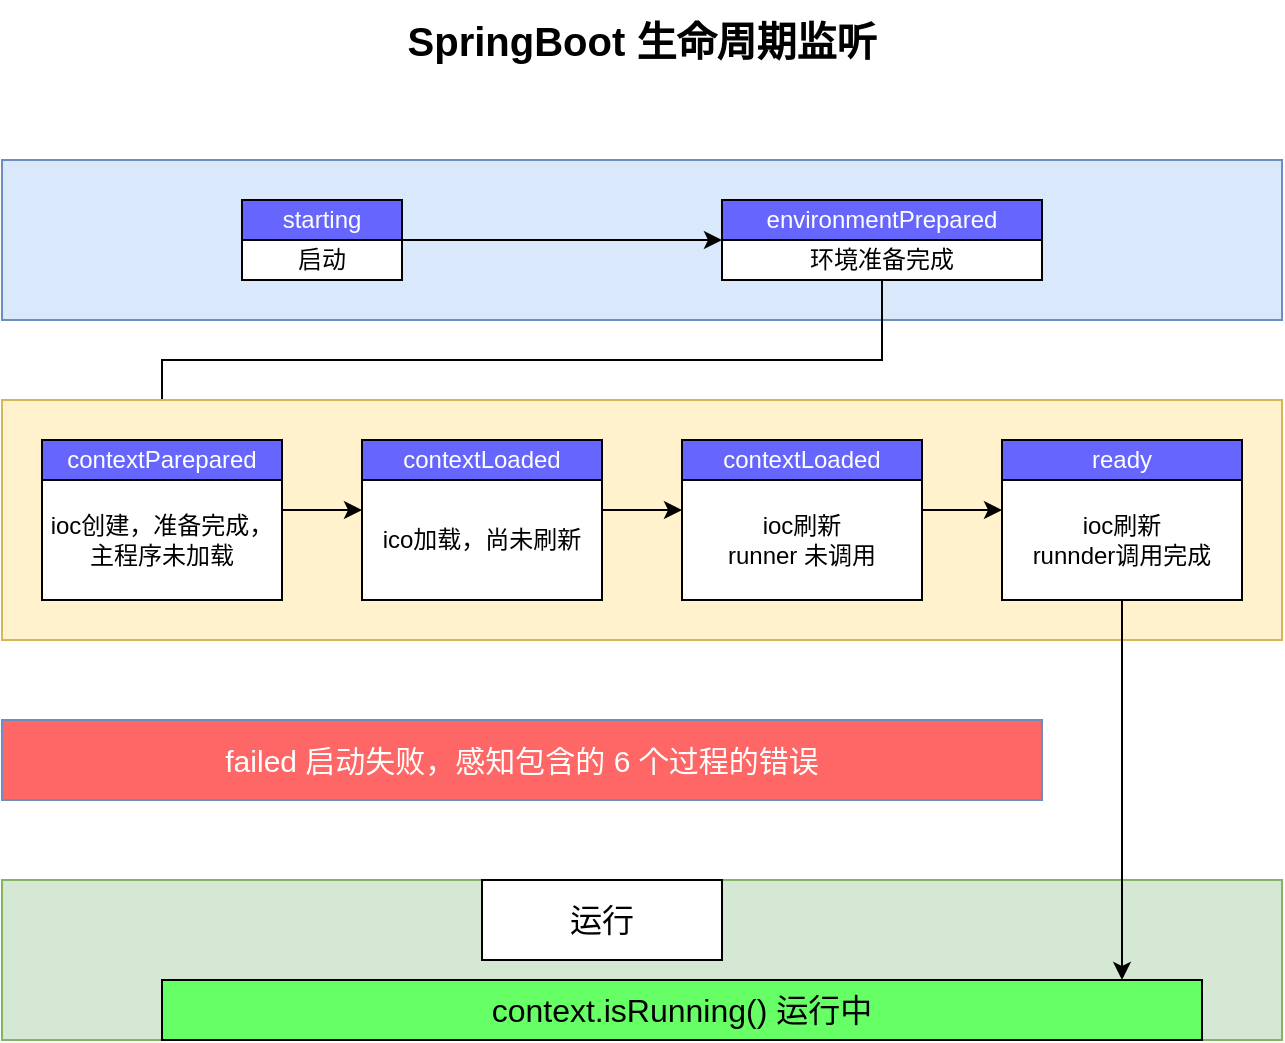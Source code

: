 <mxfile version="27.0.5">
  <diagram name="第 1 页" id="6LFTcnIBUGLzdqr5jMxb">
    <mxGraphModel dx="1415" dy="824" grid="1" gridSize="10" guides="1" tooltips="1" connect="1" arrows="1" fold="1" page="1" pageScale="1" pageWidth="827" pageHeight="1169" math="0" shadow="0">
      <root>
        <mxCell id="0" />
        <mxCell id="1" parent="0" />
        <mxCell id="ROnsR4GOjlWsxa634uoc-10" value="" style="rounded=0;whiteSpace=wrap;html=1;fillColor=#dae8fc;strokeColor=#6c8ebf;" vertex="1" parent="1">
          <mxGeometry x="80" y="200" width="640" height="80" as="geometry" />
        </mxCell>
        <mxCell id="ROnsR4GOjlWsxa634uoc-9" style="rounded=0;orthogonalLoop=1;jettySize=auto;html=1;exitX=1;exitY=1;exitDx=0;exitDy=0;entryX=0;entryY=0;entryDx=0;entryDy=0;" edge="1" parent="1" source="ROnsR4GOjlWsxa634uoc-1" target="ROnsR4GOjlWsxa634uoc-7">
          <mxGeometry relative="1" as="geometry" />
        </mxCell>
        <mxCell id="ROnsR4GOjlWsxa634uoc-1" value="starting" style="rounded=0;whiteSpace=wrap;html=1;fillColor=#6666FF;fontColor=#FFFFFF;" vertex="1" parent="1">
          <mxGeometry x="200" y="220" width="80" height="20" as="geometry" />
        </mxCell>
        <mxCell id="ROnsR4GOjlWsxa634uoc-2" value="&lt;b&gt;SpringBoot 生命周期监听&lt;/b&gt;" style="text;html=1;align=center;verticalAlign=middle;whiteSpace=wrap;rounded=0;fontSize=20;" vertex="1" parent="1">
          <mxGeometry x="280" y="120" width="240" height="40" as="geometry" />
        </mxCell>
        <mxCell id="ROnsR4GOjlWsxa634uoc-5" value="启动" style="rounded=0;whiteSpace=wrap;html=1;" vertex="1" parent="1">
          <mxGeometry x="200" y="240" width="80" height="20" as="geometry" />
        </mxCell>
        <mxCell id="ROnsR4GOjlWsxa634uoc-6" value="environmentPrepared" style="rounded=0;whiteSpace=wrap;html=1;fillColor=#6666FF;fontColor=#FFFFFF;" vertex="1" parent="1">
          <mxGeometry x="440" y="220" width="160" height="20" as="geometry" />
        </mxCell>
        <mxCell id="ROnsR4GOjlWsxa634uoc-42" style="edgeStyle=orthogonalEdgeStyle;rounded=0;orthogonalLoop=1;jettySize=auto;html=1;exitX=0.5;exitY=1;exitDx=0;exitDy=0;entryX=0.5;entryY=0;entryDx=0;entryDy=0;" edge="1" parent="1" source="ROnsR4GOjlWsxa634uoc-7" target="ROnsR4GOjlWsxa634uoc-12">
          <mxGeometry relative="1" as="geometry" />
        </mxCell>
        <mxCell id="ROnsR4GOjlWsxa634uoc-7" value="环境准备完成" style="rounded=0;whiteSpace=wrap;html=1;" vertex="1" parent="1">
          <mxGeometry x="440" y="240" width="160" height="20" as="geometry" />
        </mxCell>
        <mxCell id="ROnsR4GOjlWsxa634uoc-11" value="" style="rounded=0;whiteSpace=wrap;html=1;fillColor=#fff2cc;strokeColor=#d6b656;" vertex="1" parent="1">
          <mxGeometry x="80" y="320" width="640" height="120" as="geometry" />
        </mxCell>
        <mxCell id="ROnsR4GOjlWsxa634uoc-12" value="contextParepared" style="rounded=0;whiteSpace=wrap;html=1;fillColor=#6666FF;fontColor=#FFFFFF;" vertex="1" parent="1">
          <mxGeometry x="100" y="340" width="120" height="20" as="geometry" />
        </mxCell>
        <mxCell id="ROnsR4GOjlWsxa634uoc-27" style="edgeStyle=orthogonalEdgeStyle;rounded=0;orthogonalLoop=1;jettySize=auto;html=1;exitX=1;exitY=0.25;exitDx=0;exitDy=0;entryX=0;entryY=0.25;entryDx=0;entryDy=0;" edge="1" parent="1" source="ROnsR4GOjlWsxa634uoc-13" target="ROnsR4GOjlWsxa634uoc-15">
          <mxGeometry relative="1" as="geometry" />
        </mxCell>
        <mxCell id="ROnsR4GOjlWsxa634uoc-13" value="ioc创建，准备完成，&lt;div&gt;主程序未加载&lt;/div&gt;" style="rounded=0;whiteSpace=wrap;html=1;" vertex="1" parent="1">
          <mxGeometry x="100" y="360" width="120" height="60" as="geometry" />
        </mxCell>
        <mxCell id="ROnsR4GOjlWsxa634uoc-18" value="" style="group" vertex="1" connectable="0" parent="1">
          <mxGeometry x="260" y="340" width="120" height="80" as="geometry" />
        </mxCell>
        <mxCell id="ROnsR4GOjlWsxa634uoc-14" value="contextLoaded" style="rounded=0;whiteSpace=wrap;html=1;fillColor=#6666FF;fontColor=#FFFFFF;" vertex="1" parent="ROnsR4GOjlWsxa634uoc-18">
          <mxGeometry width="120" height="20" as="geometry" />
        </mxCell>
        <mxCell id="ROnsR4GOjlWsxa634uoc-15" value="ico加载，尚未刷新" style="rounded=0;whiteSpace=wrap;html=1;" vertex="1" parent="ROnsR4GOjlWsxa634uoc-18">
          <mxGeometry y="20" width="120" height="60" as="geometry" />
        </mxCell>
        <mxCell id="ROnsR4GOjlWsxa634uoc-20" value="" style="group" vertex="1" connectable="0" parent="1">
          <mxGeometry x="580" y="340" width="120" height="80" as="geometry" />
        </mxCell>
        <mxCell id="ROnsR4GOjlWsxa634uoc-21" value="ready" style="rounded=0;whiteSpace=wrap;html=1;fillColor=#6666FF;fontColor=#FFFFFF;" vertex="1" parent="ROnsR4GOjlWsxa634uoc-20">
          <mxGeometry width="120" height="20" as="geometry" />
        </mxCell>
        <mxCell id="ROnsR4GOjlWsxa634uoc-22" value="ioc刷新&lt;div&gt;runnder调用完成&lt;/div&gt;" style="rounded=0;whiteSpace=wrap;html=1;" vertex="1" parent="ROnsR4GOjlWsxa634uoc-20">
          <mxGeometry y="20" width="120" height="60" as="geometry" />
        </mxCell>
        <mxCell id="ROnsR4GOjlWsxa634uoc-28" style="edgeStyle=orthogonalEdgeStyle;rounded=0;orthogonalLoop=1;jettySize=auto;html=1;exitX=1;exitY=0.25;exitDx=0;exitDy=0;entryX=0;entryY=0.25;entryDx=0;entryDy=0;" edge="1" parent="1" source="ROnsR4GOjlWsxa634uoc-15" target="ROnsR4GOjlWsxa634uoc-17">
          <mxGeometry relative="1" as="geometry" />
        </mxCell>
        <mxCell id="ROnsR4GOjlWsxa634uoc-35" value="" style="group" vertex="1" connectable="0" parent="1">
          <mxGeometry x="420" y="340" width="120" height="80" as="geometry" />
        </mxCell>
        <mxCell id="ROnsR4GOjlWsxa634uoc-16" value="contextLoaded" style="rounded=0;whiteSpace=wrap;html=1;fillColor=#6666FF;fontColor=#FFFFFF;" vertex="1" parent="ROnsR4GOjlWsxa634uoc-35">
          <mxGeometry width="120" height="20" as="geometry" />
        </mxCell>
        <mxCell id="ROnsR4GOjlWsxa634uoc-17" value="ioc刷新&lt;div&gt;runner 未调用&lt;/div&gt;" style="rounded=0;whiteSpace=wrap;html=1;" vertex="1" parent="ROnsR4GOjlWsxa634uoc-35">
          <mxGeometry y="20" width="120" height="60" as="geometry" />
        </mxCell>
        <mxCell id="ROnsR4GOjlWsxa634uoc-36" style="edgeStyle=orthogonalEdgeStyle;rounded=0;orthogonalLoop=1;jettySize=auto;html=1;exitX=1;exitY=0.25;exitDx=0;exitDy=0;entryX=0;entryY=0.25;entryDx=0;entryDy=0;" edge="1" parent="1" source="ROnsR4GOjlWsxa634uoc-17" target="ROnsR4GOjlWsxa634uoc-22">
          <mxGeometry relative="1" as="geometry" />
        </mxCell>
        <mxCell id="ROnsR4GOjlWsxa634uoc-37" value="&lt;font style=&quot;color: rgb(255, 255, 255); font-size: 15px;&quot;&gt;failed 启动失败，感知包含的 6 个过程的错误&lt;/font&gt;" style="rounded=0;whiteSpace=wrap;html=1;fillColor=#FF6666;strokeColor=#6c8ebf;" vertex="1" parent="1">
          <mxGeometry x="80" y="480" width="520" height="40" as="geometry" />
        </mxCell>
        <mxCell id="ROnsR4GOjlWsxa634uoc-38" value="" style="rounded=0;whiteSpace=wrap;html=1;fillColor=#d5e8d4;strokeColor=#82b366;" vertex="1" parent="1">
          <mxGeometry x="80" y="560" width="640" height="80" as="geometry" />
        </mxCell>
        <mxCell id="ROnsR4GOjlWsxa634uoc-39" value="&lt;font style=&quot;font-size: 16px;&quot;&gt;运行&lt;/font&gt;" style="rounded=0;whiteSpace=wrap;html=1;" vertex="1" parent="1">
          <mxGeometry x="320" y="560" width="120" height="40" as="geometry" />
        </mxCell>
        <mxCell id="ROnsR4GOjlWsxa634uoc-40" value="&lt;font style=&quot;font-size: 16px;&quot;&gt;context.isRunning() 运行中&lt;/font&gt;" style="rounded=0;whiteSpace=wrap;html=1;fillColor=#66FF66;" vertex="1" parent="1">
          <mxGeometry x="160" y="610" width="520" height="30" as="geometry" />
        </mxCell>
        <mxCell id="ROnsR4GOjlWsxa634uoc-46" style="edgeStyle=orthogonalEdgeStyle;rounded=0;orthogonalLoop=1;jettySize=auto;html=1;exitX=0.5;exitY=1;exitDx=0;exitDy=0;entryX=0.875;entryY=0.625;entryDx=0;entryDy=0;entryPerimeter=0;" edge="1" parent="1" source="ROnsR4GOjlWsxa634uoc-22" target="ROnsR4GOjlWsxa634uoc-38">
          <mxGeometry relative="1" as="geometry" />
        </mxCell>
      </root>
    </mxGraphModel>
  </diagram>
</mxfile>
